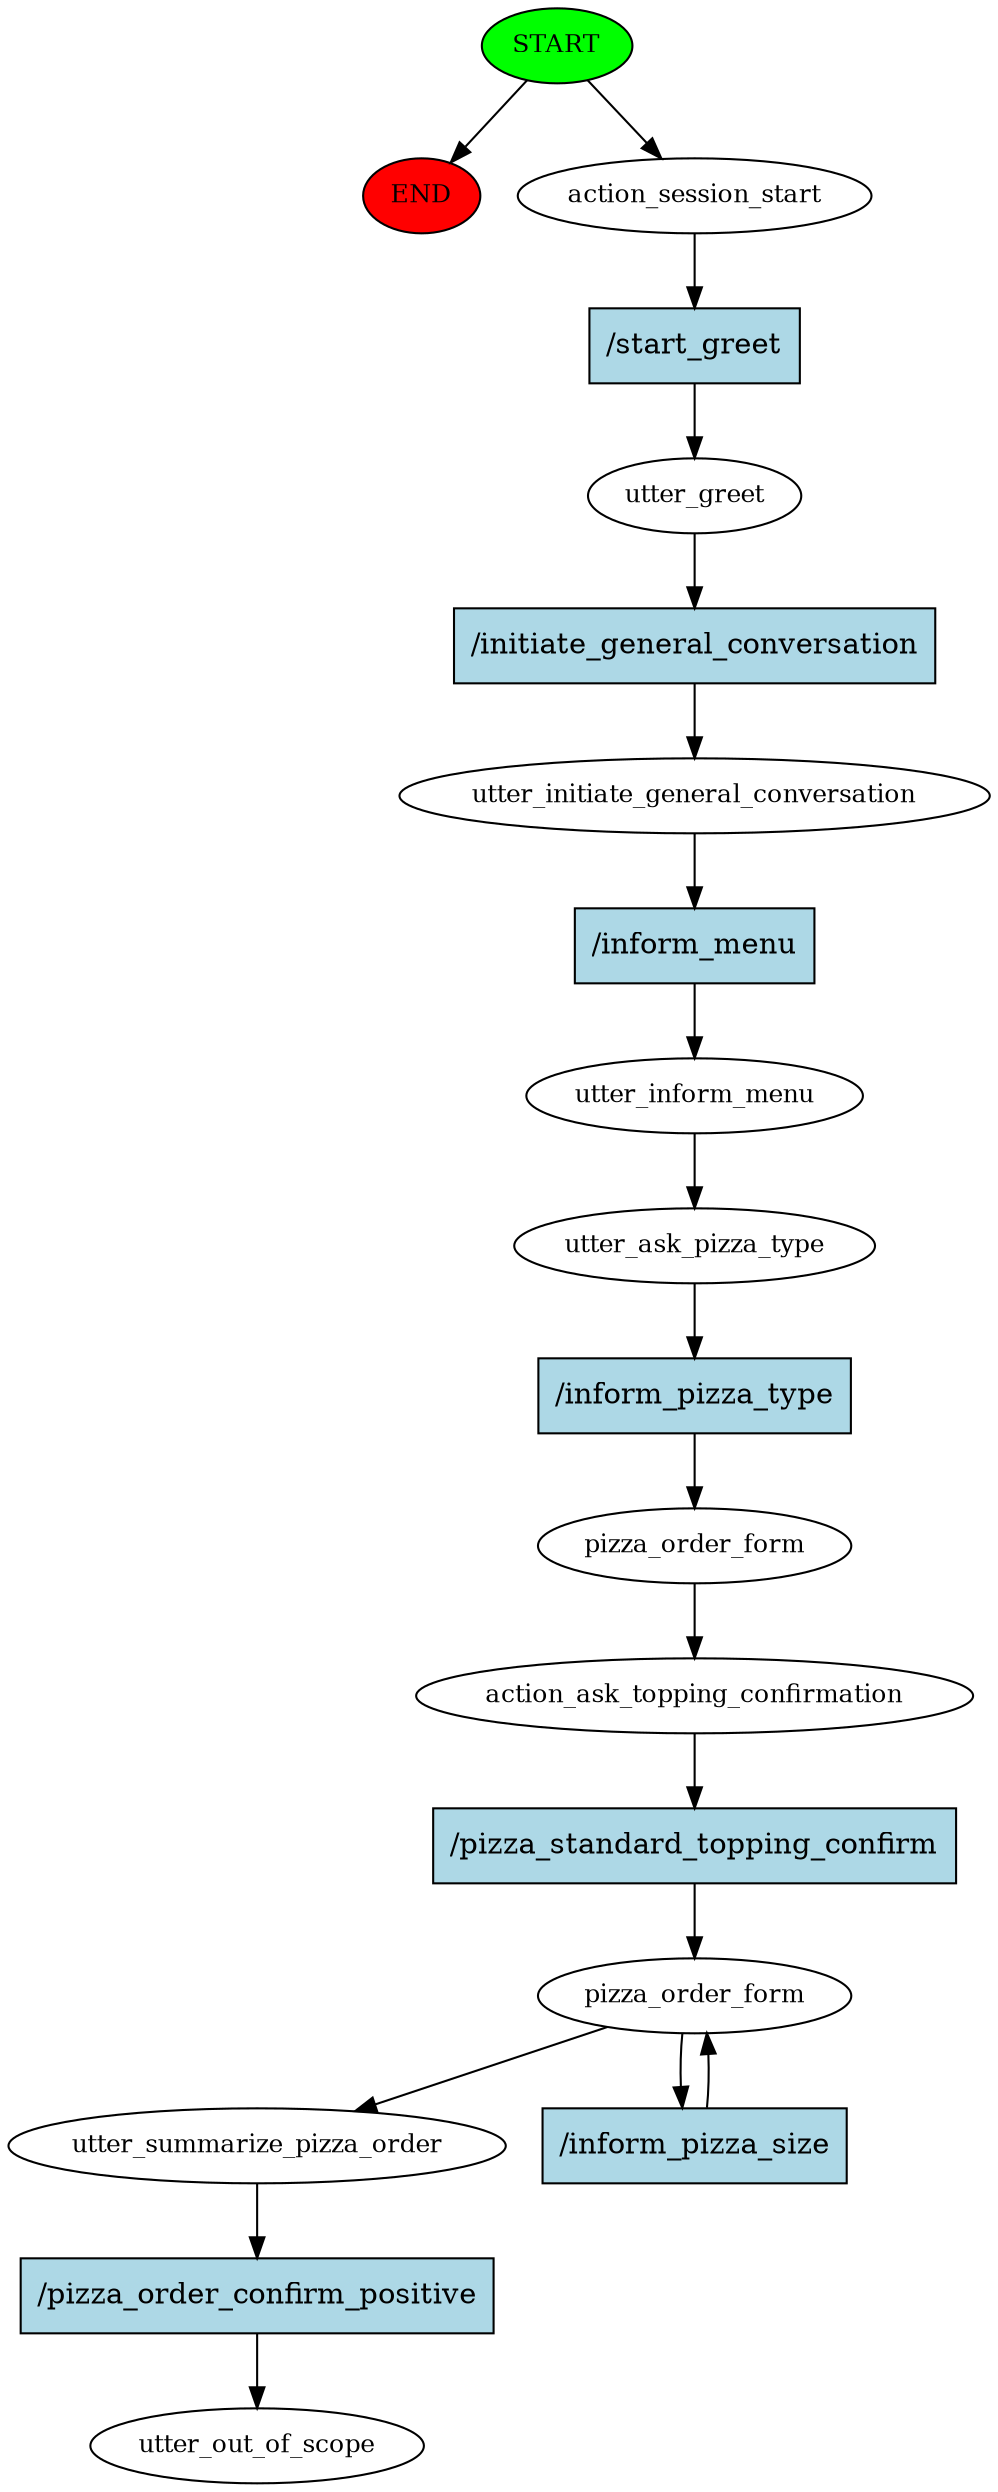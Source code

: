 digraph  {
0 [class="start active", fillcolor=green, fontsize=12, label=START, style=filled];
"-1" [class=end, fillcolor=red, fontsize=12, label=END, style=filled];
1 [class=active, fontsize=12, label=action_session_start];
2 [class=active, fontsize=12, label=utter_greet];
3 [class=active, fontsize=12, label=utter_initiate_general_conversation];
4 [class=active, fontsize=12, label=utter_inform_menu];
5 [class=active, fontsize=12, label=utter_ask_pizza_type];
6 [class=active, fontsize=12, label=pizza_order_form];
7 [class=active, fontsize=12, label=action_ask_topping_confirmation];
8 [class=active, fontsize=12, label=pizza_order_form];
10 [class=active, fontsize=12, label=utter_summarize_pizza_order];
11 [class="dashed active", fontsize=12, label=utter_out_of_scope];
12 [class="intent active", fillcolor=lightblue, label="/start_greet", shape=rect, style=filled];
13 [class="intent active", fillcolor=lightblue, label="/initiate_general_conversation", shape=rect, style=filled];
14 [class="intent active", fillcolor=lightblue, label="/inform_menu", shape=rect, style=filled];
15 [class="intent active", fillcolor=lightblue, label="/inform_pizza_type", shape=rect, style=filled];
16 [class="intent active", fillcolor=lightblue, label="/pizza_standard_topping_confirm", shape=rect, style=filled];
17 [class="intent active", fillcolor=lightblue, label="/inform_pizza_size", shape=rect, style=filled];
18 [class="intent active", fillcolor=lightblue, label="/pizza_order_confirm_positive", shape=rect, style=filled];
0 -> "-1"  [class="", key=NONE, label=""];
0 -> 1  [class=active, key=NONE, label=""];
1 -> 12  [class=active, key=0];
2 -> 13  [class=active, key=0];
3 -> 14  [class=active, key=0];
4 -> 5  [class=active, key=NONE, label=""];
5 -> 15  [class=active, key=0];
6 -> 7  [class=active, key=NONE, label=""];
7 -> 16  [class=active, key=0];
8 -> 10  [class=active, key=NONE, label=""];
8 -> 17  [class=active, key=0];
10 -> 18  [class=active, key=0];
12 -> 2  [class=active, key=0];
13 -> 3  [class=active, key=0];
14 -> 4  [class=active, key=0];
15 -> 6  [class=active, key=0];
16 -> 8  [class=active, key=0];
17 -> 8  [class=active, key=0];
18 -> 11  [class=active, key=0];
}
